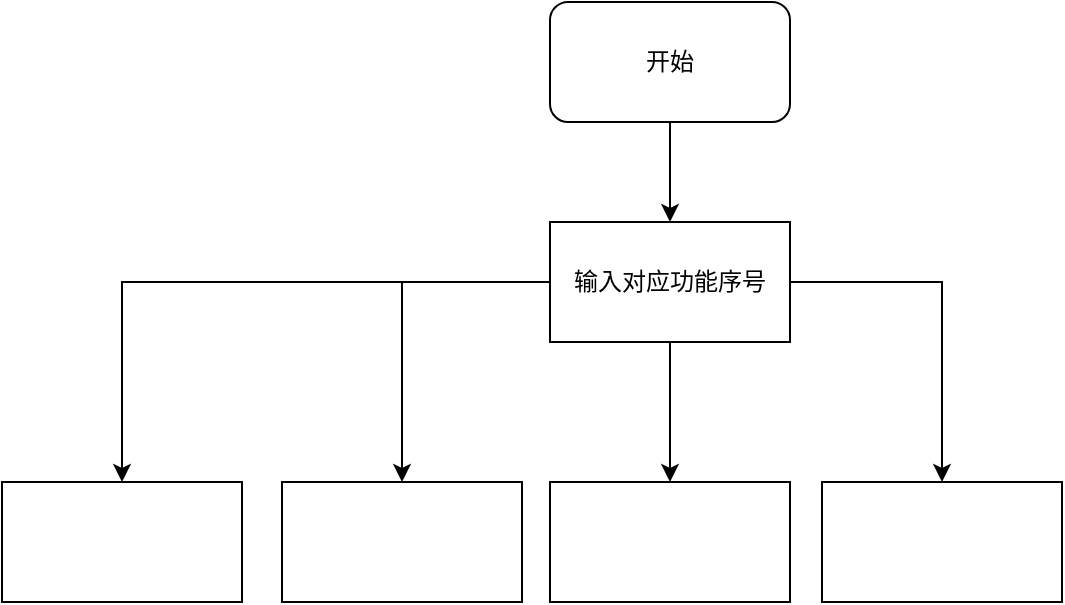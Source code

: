 <mxfile version="13.6.5">
    <diagram id="J05Tyz99AbtpkcXAZ37s" name="第 1 页">
        <mxGraphModel dx="1188" dy="863" grid="1" gridSize="10" guides="1" tooltips="1" connect="1" arrows="1" fold="1" page="1" pageScale="1" pageWidth="827" pageHeight="1169" math="0" shadow="0">
            <root>
                <mxCell id="0"/>
                <mxCell id="1" parent="0"/>
                <mxCell id="4" value="" style="edgeStyle=orthogonalEdgeStyle;rounded=0;orthogonalLoop=1;jettySize=auto;html=1;" parent="1" source="2" target="3" edge="1">
                    <mxGeometry relative="1" as="geometry"/>
                </mxCell>
                <mxCell id="2" value="开始" style="rounded=1;whiteSpace=wrap;html=1;" parent="1" vertex="1">
                    <mxGeometry x="354" y="50" width="120" height="60" as="geometry"/>
                </mxCell>
                <mxCell id="7" value="" style="edgeStyle=orthogonalEdgeStyle;rounded=0;orthogonalLoop=1;jettySize=auto;html=1;" parent="1" source="3" target="6" edge="1">
                    <mxGeometry relative="1" as="geometry"/>
                </mxCell>
                <mxCell id="9" value="" style="edgeStyle=orthogonalEdgeStyle;rounded=0;orthogonalLoop=1;jettySize=auto;html=1;" parent="1" source="3" target="8" edge="1">
                    <mxGeometry relative="1" as="geometry"/>
                </mxCell>
                <mxCell id="11" value="" style="edgeStyle=orthogonalEdgeStyle;rounded=0;orthogonalLoop=1;jettySize=auto;html=1;" parent="1" source="3" target="10" edge="1">
                    <mxGeometry relative="1" as="geometry"/>
                </mxCell>
                <mxCell id="13" value="" style="edgeStyle=orthogonalEdgeStyle;rounded=0;orthogonalLoop=1;jettySize=auto;html=1;" parent="1" source="3" target="12" edge="1">
                    <mxGeometry relative="1" as="geometry"/>
                </mxCell>
                <mxCell id="3" value="输入对应功能序号" style="rounded=0;whiteSpace=wrap;html=1;" parent="1" vertex="1">
                    <mxGeometry x="354" y="160" width="120" height="60" as="geometry"/>
                </mxCell>
                <mxCell id="6" value="" style="whiteSpace=wrap;html=1;rounded=0;" parent="1" vertex="1">
                    <mxGeometry x="80" y="290" width="120" height="60" as="geometry"/>
                </mxCell>
                <mxCell id="8" value="" style="whiteSpace=wrap;html=1;rounded=0;" parent="1" vertex="1">
                    <mxGeometry x="220" y="290" width="120" height="60" as="geometry"/>
                </mxCell>
                <mxCell id="10" value="" style="whiteSpace=wrap;html=1;rounded=0;" parent="1" vertex="1">
                    <mxGeometry x="354" y="290" width="120" height="60" as="geometry"/>
                </mxCell>
                <mxCell id="12" value="" style="whiteSpace=wrap;html=1;rounded=0;" parent="1" vertex="1">
                    <mxGeometry x="490" y="290" width="120" height="60" as="geometry"/>
                </mxCell>
            </root>
        </mxGraphModel>
    </diagram>
</mxfile>